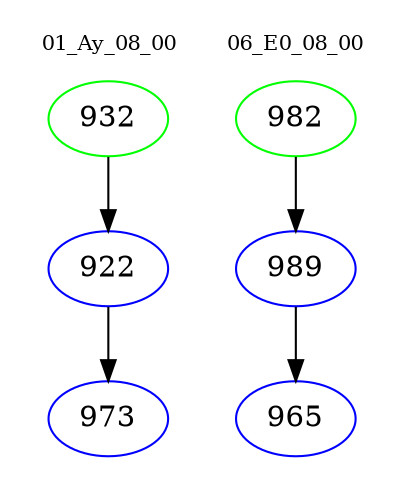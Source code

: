 digraph{
subgraph cluster_0 {
color = white
label = "01_Ay_08_00";
fontsize=10;
T0_932 [label="932", color="green"]
T0_932 -> T0_922 [color="black"]
T0_922 [label="922", color="blue"]
T0_922 -> T0_973 [color="black"]
T0_973 [label="973", color="blue"]
}
subgraph cluster_1 {
color = white
label = "06_E0_08_00";
fontsize=10;
T1_982 [label="982", color="green"]
T1_982 -> T1_989 [color="black"]
T1_989 [label="989", color="blue"]
T1_989 -> T1_965 [color="black"]
T1_965 [label="965", color="blue"]
}
}
